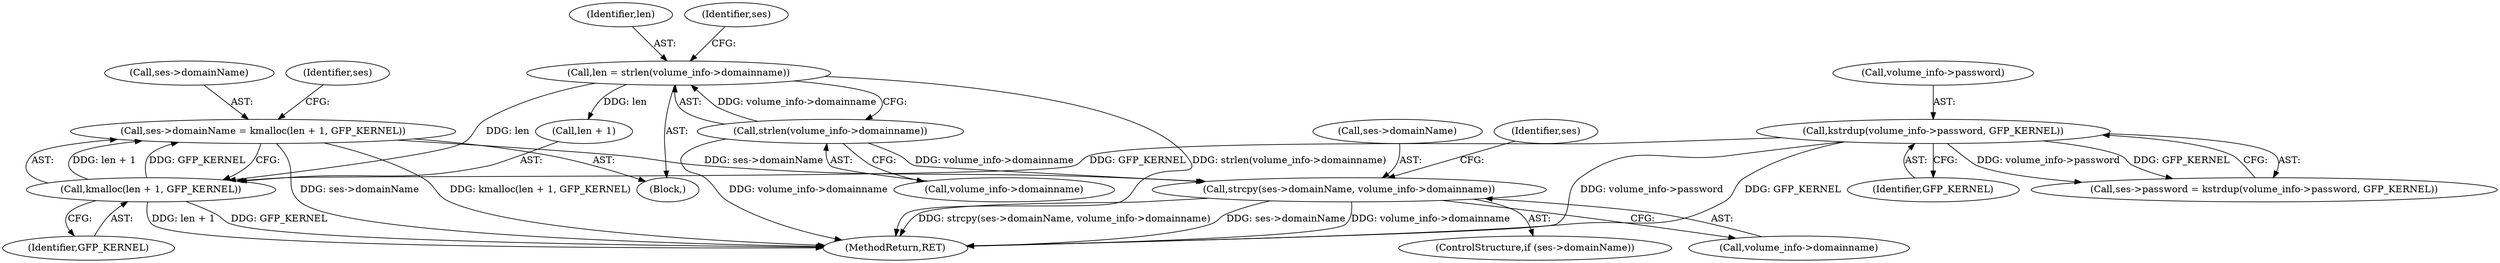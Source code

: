 digraph "0_linux_4ff67b720c02c36e54d55b88c2931879b7db1cd2_0@pointer" {
"1000313" [label="(Call,strcpy(ses->domainName, volume_info->domainname))"];
"1000300" [label="(Call,ses->domainName = kmalloc(len + 1, GFP_KERNEL))"];
"1000304" [label="(Call,kmalloc(len + 1, GFP_KERNEL))"];
"1000294" [label="(Call,len = strlen(volume_info->domainname))"];
"1000296" [label="(Call,strlen(volume_info->domainname))"];
"1000277" [label="(Call,kstrdup(volume_info->password, GFP_KERNEL))"];
"1000281" [label="(Identifier,GFP_KERNEL)"];
"1000390" [label="(MethodReturn,RET)"];
"1000292" [label="(Block,)"];
"1000273" [label="(Call,ses->password = kstrdup(volume_info->password, GFP_KERNEL))"];
"1000301" [label="(Call,ses->domainName)"];
"1000295" [label="(Identifier,len)"];
"1000302" [label="(Identifier,ses)"];
"1000322" [label="(Identifier,ses)"];
"1000300" [label="(Call,ses->domainName = kmalloc(len + 1, GFP_KERNEL))"];
"1000309" [label="(ControlStructure,if (ses->domainName))"];
"1000294" [label="(Call,len = strlen(volume_info->domainname))"];
"1000311" [label="(Identifier,ses)"];
"1000308" [label="(Identifier,GFP_KERNEL)"];
"1000278" [label="(Call,volume_info->password)"];
"1000305" [label="(Call,len + 1)"];
"1000296" [label="(Call,strlen(volume_info->domainname))"];
"1000297" [label="(Call,volume_info->domainname)"];
"1000317" [label="(Call,volume_info->domainname)"];
"1000304" [label="(Call,kmalloc(len + 1, GFP_KERNEL))"];
"1000314" [label="(Call,ses->domainName)"];
"1000313" [label="(Call,strcpy(ses->domainName, volume_info->domainname))"];
"1000277" [label="(Call,kstrdup(volume_info->password, GFP_KERNEL))"];
"1000313" -> "1000309"  [label="AST: "];
"1000313" -> "1000317"  [label="CFG: "];
"1000314" -> "1000313"  [label="AST: "];
"1000317" -> "1000313"  [label="AST: "];
"1000322" -> "1000313"  [label="CFG: "];
"1000313" -> "1000390"  [label="DDG: strcpy(ses->domainName, volume_info->domainname)"];
"1000313" -> "1000390"  [label="DDG: ses->domainName"];
"1000313" -> "1000390"  [label="DDG: volume_info->domainname"];
"1000300" -> "1000313"  [label="DDG: ses->domainName"];
"1000296" -> "1000313"  [label="DDG: volume_info->domainname"];
"1000300" -> "1000292"  [label="AST: "];
"1000300" -> "1000304"  [label="CFG: "];
"1000301" -> "1000300"  [label="AST: "];
"1000304" -> "1000300"  [label="AST: "];
"1000311" -> "1000300"  [label="CFG: "];
"1000300" -> "1000390"  [label="DDG: kmalloc(len + 1, GFP_KERNEL)"];
"1000300" -> "1000390"  [label="DDG: ses->domainName"];
"1000304" -> "1000300"  [label="DDG: len + 1"];
"1000304" -> "1000300"  [label="DDG: GFP_KERNEL"];
"1000304" -> "1000308"  [label="CFG: "];
"1000305" -> "1000304"  [label="AST: "];
"1000308" -> "1000304"  [label="AST: "];
"1000304" -> "1000390"  [label="DDG: len + 1"];
"1000304" -> "1000390"  [label="DDG: GFP_KERNEL"];
"1000294" -> "1000304"  [label="DDG: len"];
"1000277" -> "1000304"  [label="DDG: GFP_KERNEL"];
"1000294" -> "1000292"  [label="AST: "];
"1000294" -> "1000296"  [label="CFG: "];
"1000295" -> "1000294"  [label="AST: "];
"1000296" -> "1000294"  [label="AST: "];
"1000302" -> "1000294"  [label="CFG: "];
"1000294" -> "1000390"  [label="DDG: strlen(volume_info->domainname)"];
"1000296" -> "1000294"  [label="DDG: volume_info->domainname"];
"1000294" -> "1000305"  [label="DDG: len"];
"1000296" -> "1000297"  [label="CFG: "];
"1000297" -> "1000296"  [label="AST: "];
"1000296" -> "1000390"  [label="DDG: volume_info->domainname"];
"1000277" -> "1000273"  [label="AST: "];
"1000277" -> "1000281"  [label="CFG: "];
"1000278" -> "1000277"  [label="AST: "];
"1000281" -> "1000277"  [label="AST: "];
"1000273" -> "1000277"  [label="CFG: "];
"1000277" -> "1000390"  [label="DDG: volume_info->password"];
"1000277" -> "1000390"  [label="DDG: GFP_KERNEL"];
"1000277" -> "1000273"  [label="DDG: volume_info->password"];
"1000277" -> "1000273"  [label="DDG: GFP_KERNEL"];
}
